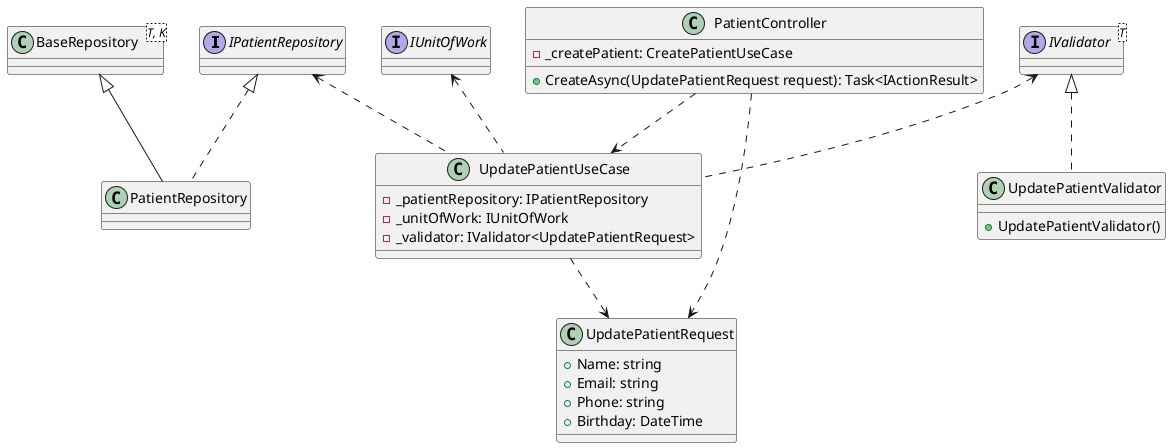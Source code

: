 @startuml
interface IPatientRepository
interface IValidator<T>
interface IUnitOfWork

class BaseRepository<T, K>

class PatientRepository {
}

class UpdatePatientUseCase {
  -  _patientRepository: IPatientRepository
  -  _unitOfWork: IUnitOfWork
  -  _validator: IValidator<UpdatePatientRequest>
}

class UpdatePatientValidator {
  + UpdatePatientValidator()
}

class PatientController {
  -  _createPatient: CreatePatientUseCase
  + CreateAsync(UpdatePatientRequest request): Task<IActionResult>
}

class UpdatePatientRequest {
  +  Name: string
  +  Email: string
  +  Phone: string
  +  Birthday: DateTime
}


BaseRepository <|-- PatientRepository
IPatientRepository <|.. PatientRepository
IPatientRepository <.. UpdatePatientUseCase
IUnitOfWork <.. UpdatePatientUseCase
IValidator <|.. UpdatePatientValidator
IValidator <.. UpdatePatientUseCase

UpdatePatientUseCase ..> UpdatePatientRequest
PatientController ..> UpdatePatientUseCase
PatientController ..> UpdatePatientRequest

@enduml
